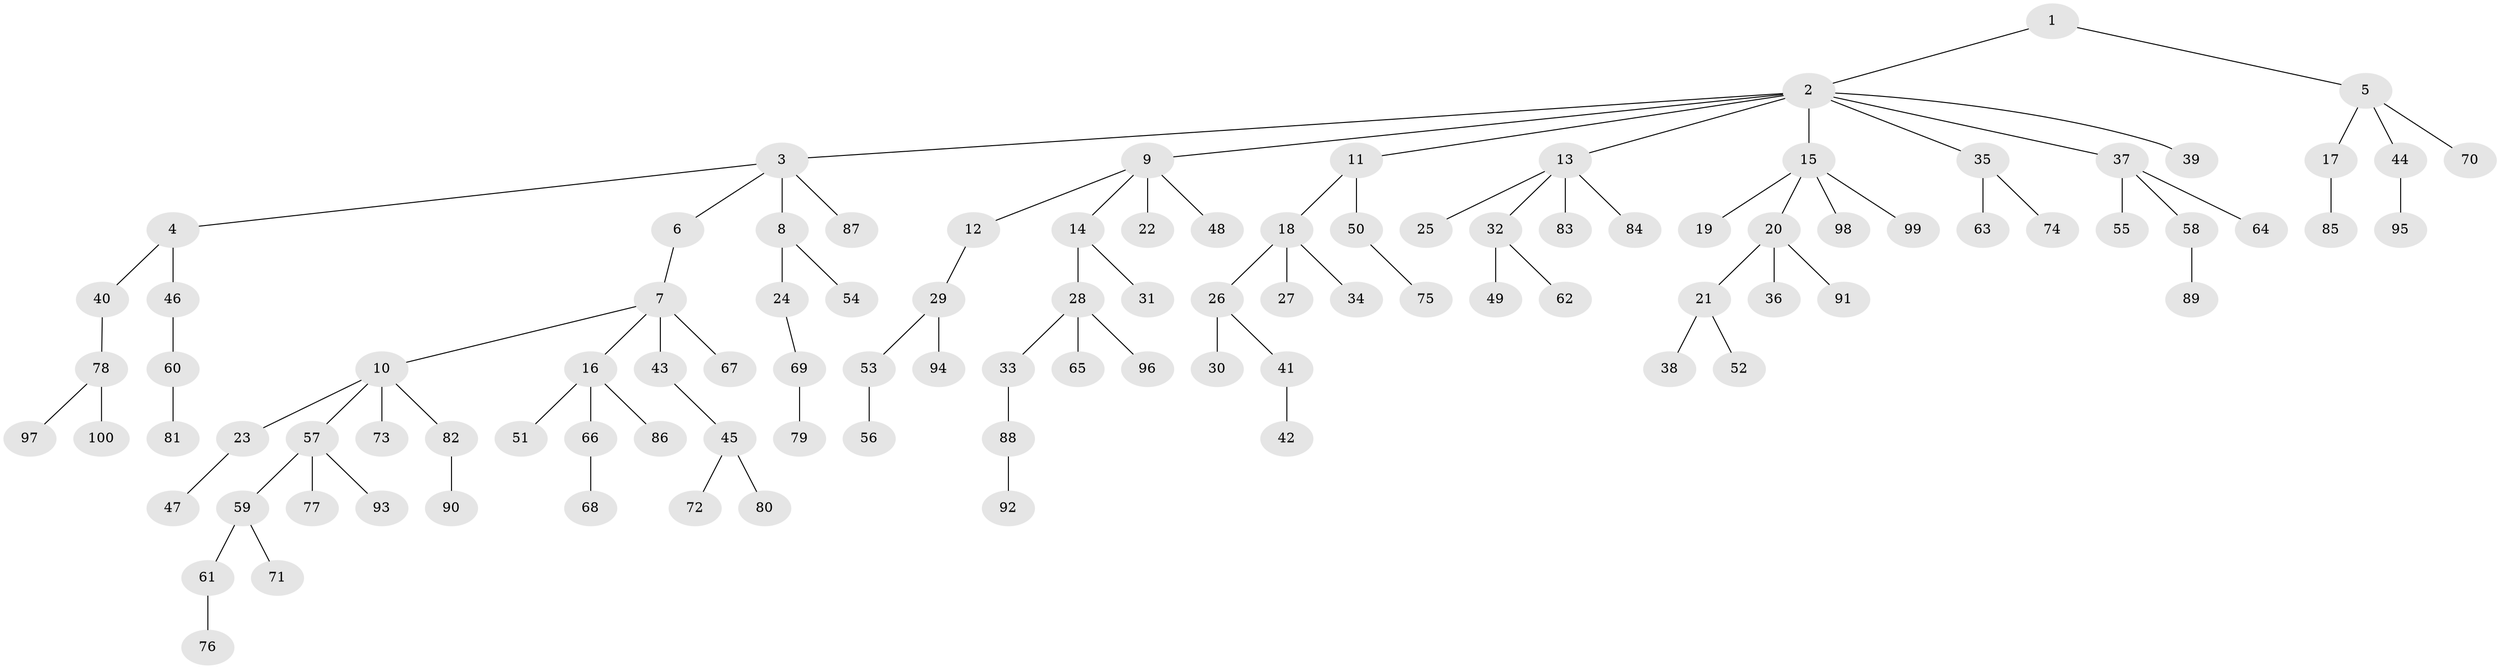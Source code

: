 // coarse degree distribution, {9: 0.016666666666666666, 7: 0.03333333333333333, 3: 0.08333333333333333, 2: 0.3, 5: 0.016666666666666666, 4: 0.03333333333333333, 1: 0.5166666666666667}
// Generated by graph-tools (version 1.1) at 2025/19/03/04/25 18:19:18]
// undirected, 100 vertices, 99 edges
graph export_dot {
graph [start="1"]
  node [color=gray90,style=filled];
  1;
  2;
  3;
  4;
  5;
  6;
  7;
  8;
  9;
  10;
  11;
  12;
  13;
  14;
  15;
  16;
  17;
  18;
  19;
  20;
  21;
  22;
  23;
  24;
  25;
  26;
  27;
  28;
  29;
  30;
  31;
  32;
  33;
  34;
  35;
  36;
  37;
  38;
  39;
  40;
  41;
  42;
  43;
  44;
  45;
  46;
  47;
  48;
  49;
  50;
  51;
  52;
  53;
  54;
  55;
  56;
  57;
  58;
  59;
  60;
  61;
  62;
  63;
  64;
  65;
  66;
  67;
  68;
  69;
  70;
  71;
  72;
  73;
  74;
  75;
  76;
  77;
  78;
  79;
  80;
  81;
  82;
  83;
  84;
  85;
  86;
  87;
  88;
  89;
  90;
  91;
  92;
  93;
  94;
  95;
  96;
  97;
  98;
  99;
  100;
  1 -- 2;
  1 -- 5;
  2 -- 3;
  2 -- 9;
  2 -- 11;
  2 -- 13;
  2 -- 15;
  2 -- 35;
  2 -- 37;
  2 -- 39;
  3 -- 4;
  3 -- 6;
  3 -- 8;
  3 -- 87;
  4 -- 40;
  4 -- 46;
  5 -- 17;
  5 -- 44;
  5 -- 70;
  6 -- 7;
  7 -- 10;
  7 -- 16;
  7 -- 43;
  7 -- 67;
  8 -- 24;
  8 -- 54;
  9 -- 12;
  9 -- 14;
  9 -- 22;
  9 -- 48;
  10 -- 23;
  10 -- 57;
  10 -- 73;
  10 -- 82;
  11 -- 18;
  11 -- 50;
  12 -- 29;
  13 -- 25;
  13 -- 32;
  13 -- 83;
  13 -- 84;
  14 -- 28;
  14 -- 31;
  15 -- 19;
  15 -- 20;
  15 -- 98;
  15 -- 99;
  16 -- 51;
  16 -- 66;
  16 -- 86;
  17 -- 85;
  18 -- 26;
  18 -- 27;
  18 -- 34;
  20 -- 21;
  20 -- 36;
  20 -- 91;
  21 -- 38;
  21 -- 52;
  23 -- 47;
  24 -- 69;
  26 -- 30;
  26 -- 41;
  28 -- 33;
  28 -- 65;
  28 -- 96;
  29 -- 53;
  29 -- 94;
  32 -- 49;
  32 -- 62;
  33 -- 88;
  35 -- 63;
  35 -- 74;
  37 -- 55;
  37 -- 58;
  37 -- 64;
  40 -- 78;
  41 -- 42;
  43 -- 45;
  44 -- 95;
  45 -- 72;
  45 -- 80;
  46 -- 60;
  50 -- 75;
  53 -- 56;
  57 -- 59;
  57 -- 77;
  57 -- 93;
  58 -- 89;
  59 -- 61;
  59 -- 71;
  60 -- 81;
  61 -- 76;
  66 -- 68;
  69 -- 79;
  78 -- 97;
  78 -- 100;
  82 -- 90;
  88 -- 92;
}
